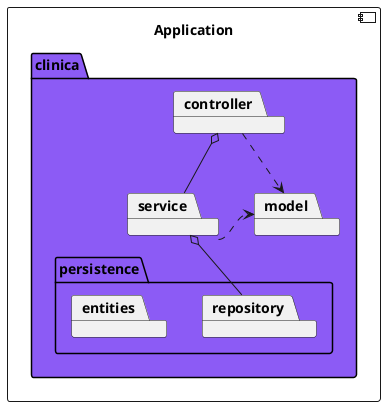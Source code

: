 @startuml
allowmixing

component Application {
    package clinica #8c5bf5{

        package persistence {
            package repository
            package entities
        }
        package service
        package controller
        package model

        controller o-- service
        service o-- repository
        controller .> model
        service .> model

    }

}
@enduml